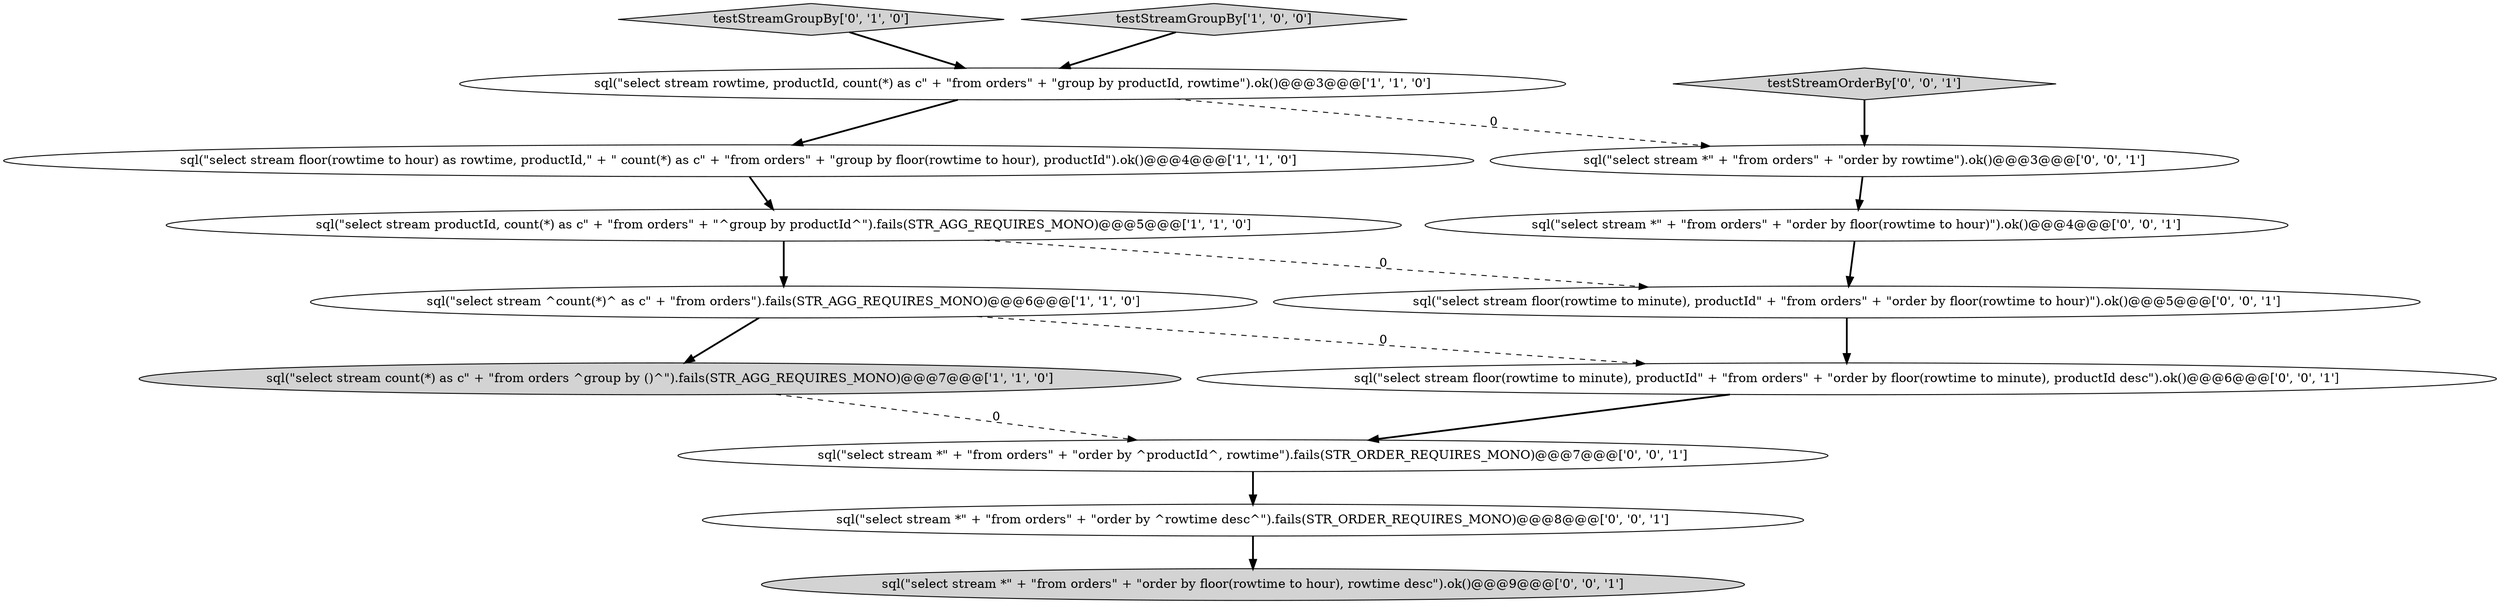 digraph {
3 [style = filled, label = "sql(\"select stream count(*) as c\" + \"from orders ^group by ()^\").fails(STR_AGG_REQUIRES_MONO)@@@7@@@['1', '1', '0']", fillcolor = lightgray, shape = ellipse image = "AAA0AAABBB1BBB"];
0 [style = filled, label = "sql(\"select stream ^count(*)^ as c\" + \"from orders\").fails(STR_AGG_REQUIRES_MONO)@@@6@@@['1', '1', '0']", fillcolor = white, shape = ellipse image = "AAA0AAABBB1BBB"];
6 [style = filled, label = "testStreamGroupBy['0', '1', '0']", fillcolor = lightgray, shape = diamond image = "AAA0AAABBB2BBB"];
10 [style = filled, label = "sql(\"select stream floor(rowtime to minute), productId\" + \"from orders\" + \"order by floor(rowtime to hour)\").ok()@@@5@@@['0', '0', '1']", fillcolor = white, shape = ellipse image = "AAA0AAABBB3BBB"];
8 [style = filled, label = "sql(\"select stream *\" + \"from orders\" + \"order by rowtime\").ok()@@@3@@@['0', '0', '1']", fillcolor = white, shape = ellipse image = "AAA0AAABBB3BBB"];
2 [style = filled, label = "sql(\"select stream rowtime, productId, count(*) as c\" + \"from orders\" + \"group by productId, rowtime\").ok()@@@3@@@['1', '1', '0']", fillcolor = white, shape = ellipse image = "AAA0AAABBB1BBB"];
13 [style = filled, label = "sql(\"select stream floor(rowtime to minute), productId\" + \"from orders\" + \"order by floor(rowtime to minute), productId desc\").ok()@@@6@@@['0', '0', '1']", fillcolor = white, shape = ellipse image = "AAA0AAABBB3BBB"];
1 [style = filled, label = "testStreamGroupBy['1', '0', '0']", fillcolor = lightgray, shape = diamond image = "AAA0AAABBB1BBB"];
4 [style = filled, label = "sql(\"select stream floor(rowtime to hour) as rowtime, productId,\" + \" count(*) as c\" + \"from orders\" + \"group by floor(rowtime to hour), productId\").ok()@@@4@@@['1', '1', '0']", fillcolor = white, shape = ellipse image = "AAA0AAABBB1BBB"];
12 [style = filled, label = "sql(\"select stream *\" + \"from orders\" + \"order by floor(rowtime to hour), rowtime desc\").ok()@@@9@@@['0', '0', '1']", fillcolor = lightgray, shape = ellipse image = "AAA0AAABBB3BBB"];
14 [style = filled, label = "testStreamOrderBy['0', '0', '1']", fillcolor = lightgray, shape = diamond image = "AAA0AAABBB3BBB"];
11 [style = filled, label = "sql(\"select stream *\" + \"from orders\" + \"order by ^rowtime desc^\").fails(STR_ORDER_REQUIRES_MONO)@@@8@@@['0', '0', '1']", fillcolor = white, shape = ellipse image = "AAA0AAABBB3BBB"];
5 [style = filled, label = "sql(\"select stream productId, count(*) as c\" + \"from orders\" + \"^group by productId^\").fails(STR_AGG_REQUIRES_MONO)@@@5@@@['1', '1', '0']", fillcolor = white, shape = ellipse image = "AAA0AAABBB1BBB"];
7 [style = filled, label = "sql(\"select stream *\" + \"from orders\" + \"order by ^productId^, rowtime\").fails(STR_ORDER_REQUIRES_MONO)@@@7@@@['0', '0', '1']", fillcolor = white, shape = ellipse image = "AAA0AAABBB3BBB"];
9 [style = filled, label = "sql(\"select stream *\" + \"from orders\" + \"order by floor(rowtime to hour)\").ok()@@@4@@@['0', '0', '1']", fillcolor = white, shape = ellipse image = "AAA0AAABBB3BBB"];
0->3 [style = bold, label=""];
1->2 [style = bold, label=""];
11->12 [style = bold, label=""];
7->11 [style = bold, label=""];
14->8 [style = bold, label=""];
9->10 [style = bold, label=""];
5->0 [style = bold, label=""];
10->13 [style = bold, label=""];
5->10 [style = dashed, label="0"];
2->4 [style = bold, label=""];
4->5 [style = bold, label=""];
13->7 [style = bold, label=""];
2->8 [style = dashed, label="0"];
3->7 [style = dashed, label="0"];
0->13 [style = dashed, label="0"];
8->9 [style = bold, label=""];
6->2 [style = bold, label=""];
}
